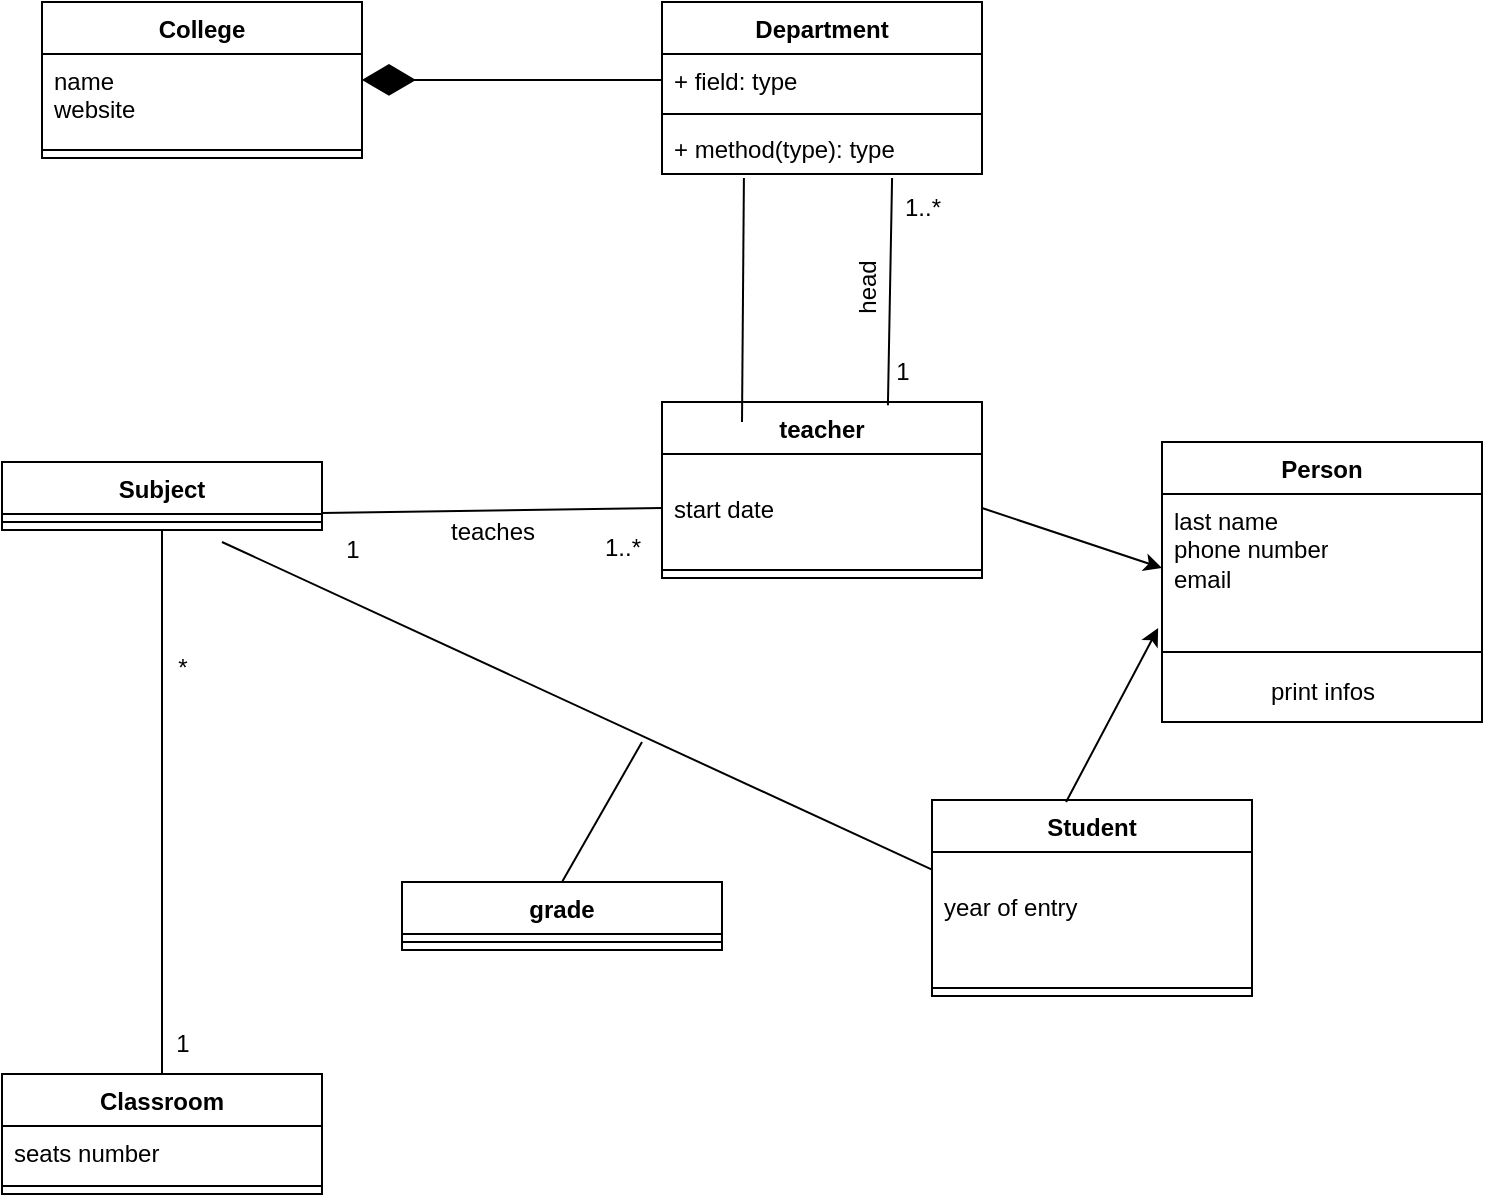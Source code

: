 <mxfile version="28.1.2">
  <diagram name="Page-1" id="xvPBmqi-bdOdsFOIzNCT">
    <mxGraphModel dx="1186" dy="916" grid="1" gridSize="10" guides="1" tooltips="1" connect="1" arrows="1" fold="1" page="1" pageScale="1" pageWidth="827" pageHeight="1169" math="0" shadow="0">
      <root>
        <mxCell id="0" />
        <mxCell id="1" parent="0" />
        <mxCell id="vL4YIKalLjXWXZE0s1bz-1" value="College" style="swimlane;fontStyle=1;align=center;verticalAlign=top;childLayout=stackLayout;horizontal=1;startSize=26;horizontalStack=0;resizeParent=1;resizeParentMax=0;resizeLast=0;collapsible=1;marginBottom=0;whiteSpace=wrap;html=1;" parent="1" vertex="1">
          <mxGeometry x="80" y="200" width="160" height="78" as="geometry" />
        </mxCell>
        <mxCell id="vL4YIKalLjXWXZE0s1bz-2" value="name&lt;div&gt;website&lt;/div&gt;" style="text;strokeColor=none;fillColor=none;align=left;verticalAlign=top;spacingLeft=4;spacingRight=4;overflow=hidden;rotatable=0;points=[[0,0.5],[1,0.5]];portConstraint=eastwest;whiteSpace=wrap;html=1;" parent="vL4YIKalLjXWXZE0s1bz-1" vertex="1">
          <mxGeometry y="26" width="160" height="44" as="geometry" />
        </mxCell>
        <mxCell id="vL4YIKalLjXWXZE0s1bz-3" value="" style="line;strokeWidth=1;fillColor=none;align=left;verticalAlign=middle;spacingTop=-1;spacingLeft=3;spacingRight=3;rotatable=0;labelPosition=right;points=[];portConstraint=eastwest;strokeColor=inherit;" parent="vL4YIKalLjXWXZE0s1bz-1" vertex="1">
          <mxGeometry y="70" width="160" height="8" as="geometry" />
        </mxCell>
        <mxCell id="vL4YIKalLjXWXZE0s1bz-5" value="Department" style="swimlane;fontStyle=1;align=center;verticalAlign=top;childLayout=stackLayout;horizontal=1;startSize=26;horizontalStack=0;resizeParent=1;resizeParentMax=0;resizeLast=0;collapsible=1;marginBottom=0;whiteSpace=wrap;html=1;" parent="1" vertex="1">
          <mxGeometry x="390" y="200" width="160" height="86" as="geometry" />
        </mxCell>
        <mxCell id="vL4YIKalLjXWXZE0s1bz-6" value="+ field: type" style="text;strokeColor=none;fillColor=none;align=left;verticalAlign=top;spacingLeft=4;spacingRight=4;overflow=hidden;rotatable=0;points=[[0,0.5],[1,0.5]];portConstraint=eastwest;whiteSpace=wrap;html=1;" parent="vL4YIKalLjXWXZE0s1bz-5" vertex="1">
          <mxGeometry y="26" width="160" height="26" as="geometry" />
        </mxCell>
        <mxCell id="vL4YIKalLjXWXZE0s1bz-7" value="" style="line;strokeWidth=1;fillColor=none;align=left;verticalAlign=middle;spacingTop=-1;spacingLeft=3;spacingRight=3;rotatable=0;labelPosition=right;points=[];portConstraint=eastwest;strokeColor=inherit;" parent="vL4YIKalLjXWXZE0s1bz-5" vertex="1">
          <mxGeometry y="52" width="160" height="8" as="geometry" />
        </mxCell>
        <mxCell id="vL4YIKalLjXWXZE0s1bz-8" value="+ method(type): type" style="text;strokeColor=none;fillColor=none;align=left;verticalAlign=top;spacingLeft=4;spacingRight=4;overflow=hidden;rotatable=0;points=[[0,0.5],[1,0.5]];portConstraint=eastwest;whiteSpace=wrap;html=1;" parent="vL4YIKalLjXWXZE0s1bz-5" vertex="1">
          <mxGeometry y="60" width="160" height="26" as="geometry" />
        </mxCell>
        <mxCell id="vL4YIKalLjXWXZE0s1bz-9" value="" style="endArrow=diamondThin;endFill=1;endSize=24;html=1;rounded=0;entryX=1;entryY=0.295;entryDx=0;entryDy=0;entryPerimeter=0;exitX=0;exitY=0.5;exitDx=0;exitDy=0;" parent="1" source="vL4YIKalLjXWXZE0s1bz-6" target="vL4YIKalLjXWXZE0s1bz-2" edge="1">
          <mxGeometry width="160" relative="1" as="geometry">
            <mxPoint x="330" y="470" as="sourcePoint" />
            <mxPoint x="490" y="470" as="targetPoint" />
          </mxGeometry>
        </mxCell>
        <mxCell id="vL4YIKalLjXWXZE0s1bz-10" value="teacher" style="swimlane;fontStyle=1;align=center;verticalAlign=top;childLayout=stackLayout;horizontal=1;startSize=26;horizontalStack=0;resizeParent=1;resizeParentMax=0;resizeLast=0;collapsible=1;marginBottom=0;whiteSpace=wrap;html=1;" parent="1" vertex="1">
          <mxGeometry x="390" y="400" width="160" height="88" as="geometry" />
        </mxCell>
        <mxCell id="vL4YIKalLjXWXZE0s1bz-11" value="&lt;br&gt;&lt;div&gt;start date&lt;/div&gt;" style="text;strokeColor=none;fillColor=none;align=left;verticalAlign=top;spacingLeft=4;spacingRight=4;overflow=hidden;rotatable=0;points=[[0,0.5],[1,0.5]];portConstraint=eastwest;whiteSpace=wrap;html=1;" parent="vL4YIKalLjXWXZE0s1bz-10" vertex="1">
          <mxGeometry y="26" width="160" height="54" as="geometry" />
        </mxCell>
        <mxCell id="vL4YIKalLjXWXZE0s1bz-12" value="" style="line;strokeWidth=1;fillColor=none;align=left;verticalAlign=middle;spacingTop=-1;spacingLeft=3;spacingRight=3;rotatable=0;labelPosition=right;points=[];portConstraint=eastwest;strokeColor=inherit;" parent="vL4YIKalLjXWXZE0s1bz-10" vertex="1">
          <mxGeometry y="80" width="160" height="8" as="geometry" />
        </mxCell>
        <mxCell id="vL4YIKalLjXWXZE0s1bz-15" value="" style="endArrow=none;html=1;rounded=0;entryX=0.719;entryY=1.077;entryDx=0;entryDy=0;entryPerimeter=0;exitX=0.706;exitY=0.019;exitDx=0;exitDy=0;exitPerimeter=0;" parent="1" source="vL4YIKalLjXWXZE0s1bz-10" target="vL4YIKalLjXWXZE0s1bz-8" edge="1">
          <mxGeometry width="50" height="50" relative="1" as="geometry">
            <mxPoint x="390" y="500" as="sourcePoint" />
            <mxPoint x="440" y="450" as="targetPoint" />
          </mxGeometry>
        </mxCell>
        <mxCell id="vL4YIKalLjXWXZE0s1bz-16" value="head&lt;div&gt;&lt;br&gt;&lt;/div&gt;" style="text;html=1;align=center;verticalAlign=middle;resizable=0;points=[];autosize=1;strokeColor=none;fillColor=none;rotation=270;" parent="1" vertex="1">
          <mxGeometry x="475" y="323" width="50" height="40" as="geometry" />
        </mxCell>
        <mxCell id="vL4YIKalLjXWXZE0s1bz-17" value="1" style="text;html=1;align=center;verticalAlign=middle;resizable=0;points=[];autosize=1;strokeColor=none;fillColor=none;" parent="1" vertex="1">
          <mxGeometry x="495" y="370" width="30" height="30" as="geometry" />
        </mxCell>
        <mxCell id="vL4YIKalLjXWXZE0s1bz-18" value="1..*" style="text;html=1;align=center;verticalAlign=middle;resizable=0;points=[];autosize=1;strokeColor=none;fillColor=none;" parent="1" vertex="1">
          <mxGeometry x="500" y="288" width="40" height="30" as="geometry" />
        </mxCell>
        <mxCell id="vL4YIKalLjXWXZE0s1bz-19" value="Subject" style="swimlane;fontStyle=1;align=center;verticalAlign=top;childLayout=stackLayout;horizontal=1;startSize=26;horizontalStack=0;resizeParent=1;resizeParentMax=0;resizeLast=0;collapsible=1;marginBottom=0;whiteSpace=wrap;html=1;" parent="1" vertex="1">
          <mxGeometry x="60" y="430" width="160" height="34" as="geometry" />
        </mxCell>
        <mxCell id="vL4YIKalLjXWXZE0s1bz-21" value="" style="line;strokeWidth=1;fillColor=none;align=left;verticalAlign=middle;spacingTop=-1;spacingLeft=3;spacingRight=3;rotatable=0;labelPosition=right;points=[];portConstraint=eastwest;strokeColor=inherit;" parent="vL4YIKalLjXWXZE0s1bz-19" vertex="1">
          <mxGeometry y="26" width="160" height="8" as="geometry" />
        </mxCell>
        <mxCell id="vL4YIKalLjXWXZE0s1bz-23" value="" style="endArrow=none;html=1;rounded=0;exitX=1;exitY=0.75;exitDx=0;exitDy=0;entryX=0;entryY=0.5;entryDx=0;entryDy=0;" parent="1" source="vL4YIKalLjXWXZE0s1bz-19" target="vL4YIKalLjXWXZE0s1bz-11" edge="1">
          <mxGeometry width="50" height="50" relative="1" as="geometry">
            <mxPoint x="220" y="483" as="sourcePoint" />
            <mxPoint x="390" y="500" as="targetPoint" />
          </mxGeometry>
        </mxCell>
        <mxCell id="vL4YIKalLjXWXZE0s1bz-24" value="teaches" style="text;html=1;align=center;verticalAlign=middle;resizable=0;points=[];autosize=1;strokeColor=none;fillColor=none;" parent="1" vertex="1">
          <mxGeometry x="270" y="450" width="70" height="30" as="geometry" />
        </mxCell>
        <mxCell id="vL4YIKalLjXWXZE0s1bz-25" value="1" style="text;html=1;align=center;verticalAlign=middle;resizable=0;points=[];autosize=1;strokeColor=none;fillColor=none;" parent="1" vertex="1">
          <mxGeometry x="220" y="459" width="30" height="30" as="geometry" />
        </mxCell>
        <mxCell id="vL4YIKalLjXWXZE0s1bz-26" value="1..*" style="text;html=1;align=center;verticalAlign=middle;resizable=0;points=[];autosize=1;strokeColor=none;fillColor=none;" parent="1" vertex="1">
          <mxGeometry x="350" y="458" width="40" height="30" as="geometry" />
        </mxCell>
        <mxCell id="vL4YIKalLjXWXZE0s1bz-27" value="Classroom" style="swimlane;fontStyle=1;align=center;verticalAlign=top;childLayout=stackLayout;horizontal=1;startSize=26;horizontalStack=0;resizeParent=1;resizeParentMax=0;resizeLast=0;collapsible=1;marginBottom=0;whiteSpace=wrap;html=1;" parent="1" vertex="1">
          <mxGeometry x="60" y="736" width="160" height="60" as="geometry" />
        </mxCell>
        <mxCell id="vL4YIKalLjXWXZE0s1bz-28" value="seats number" style="text;strokeColor=none;fillColor=none;align=left;verticalAlign=top;spacingLeft=4;spacingRight=4;overflow=hidden;rotatable=0;points=[[0,0.5],[1,0.5]];portConstraint=eastwest;whiteSpace=wrap;html=1;" parent="vL4YIKalLjXWXZE0s1bz-27" vertex="1">
          <mxGeometry y="26" width="160" height="26" as="geometry" />
        </mxCell>
        <mxCell id="vL4YIKalLjXWXZE0s1bz-29" value="" style="line;strokeWidth=1;fillColor=none;align=left;verticalAlign=middle;spacingTop=-1;spacingLeft=3;spacingRight=3;rotatable=0;labelPosition=right;points=[];portConstraint=eastwest;strokeColor=inherit;" parent="vL4YIKalLjXWXZE0s1bz-27" vertex="1">
          <mxGeometry y="52" width="160" height="8" as="geometry" />
        </mxCell>
        <mxCell id="vL4YIKalLjXWXZE0s1bz-31" value="" style="endArrow=none;html=1;rounded=0;exitX=0.5;exitY=0;exitDx=0;exitDy=0;entryX=0.5;entryY=1;entryDx=0;entryDy=0;" parent="1" source="vL4YIKalLjXWXZE0s1bz-27" target="vL4YIKalLjXWXZE0s1bz-19" edge="1">
          <mxGeometry width="50" height="50" relative="1" as="geometry">
            <mxPoint x="110" y="600" as="sourcePoint" />
            <mxPoint x="135" y="545" as="targetPoint" />
          </mxGeometry>
        </mxCell>
        <mxCell id="vL4YIKalLjXWXZE0s1bz-32" value="1" style="text;html=1;align=center;verticalAlign=middle;resizable=0;points=[];autosize=1;strokeColor=none;fillColor=none;" parent="1" vertex="1">
          <mxGeometry x="135" y="706" width="30" height="30" as="geometry" />
        </mxCell>
        <mxCell id="vL4YIKalLjXWXZE0s1bz-33" value="*" style="text;html=1;align=center;verticalAlign=middle;resizable=0;points=[];autosize=1;strokeColor=none;fillColor=none;" parent="1" vertex="1">
          <mxGeometry x="135" y="518" width="30" height="30" as="geometry" />
        </mxCell>
        <mxCell id="vL4YIKalLjXWXZE0s1bz-34" value="Student" style="swimlane;fontStyle=1;align=center;verticalAlign=top;childLayout=stackLayout;horizontal=1;startSize=26;horizontalStack=0;resizeParent=1;resizeParentMax=0;resizeLast=0;collapsible=1;marginBottom=0;whiteSpace=wrap;html=1;" parent="1" vertex="1">
          <mxGeometry x="525" y="599" width="160" height="98" as="geometry" />
        </mxCell>
        <mxCell id="vL4YIKalLjXWXZE0s1bz-35" value="&lt;span style=&quot;background-color: transparent; color: light-dark(rgb(0, 0, 0), rgb(255, 255, 255));&quot;&gt;&amp;nbsp;&lt;/span&gt;&lt;div&gt;year of entry&lt;/div&gt;&lt;div&gt;&lt;br&gt;&lt;/div&gt;" style="text;strokeColor=none;fillColor=none;align=left;verticalAlign=top;spacingLeft=4;spacingRight=4;overflow=hidden;rotatable=0;points=[[0,0.5],[1,0.5]];portConstraint=eastwest;whiteSpace=wrap;html=1;" parent="vL4YIKalLjXWXZE0s1bz-34" vertex="1">
          <mxGeometry y="26" width="160" height="64" as="geometry" />
        </mxCell>
        <mxCell id="vL4YIKalLjXWXZE0s1bz-36" value="" style="line;strokeWidth=1;fillColor=none;align=left;verticalAlign=middle;spacingTop=-1;spacingLeft=3;spacingRight=3;rotatable=0;labelPosition=right;points=[];portConstraint=eastwest;strokeColor=inherit;" parent="vL4YIKalLjXWXZE0s1bz-34" vertex="1">
          <mxGeometry y="90" width="160" height="8" as="geometry" />
        </mxCell>
        <mxCell id="vL4YIKalLjXWXZE0s1bz-38" value="" style="endArrow=none;html=1;rounded=0;entryX=0;entryY=0.138;entryDx=0;entryDy=0;entryPerimeter=0;" parent="1" target="vL4YIKalLjXWXZE0s1bz-35" edge="1">
          <mxGeometry width="50" height="50" relative="1" as="geometry">
            <mxPoint x="170" y="470" as="sourcePoint" />
            <mxPoint x="440" y="450" as="targetPoint" />
          </mxGeometry>
        </mxCell>
        <mxCell id="vL4YIKalLjXWXZE0s1bz-39" value="grade&lt;div&gt;&lt;br&gt;&lt;/div&gt;" style="swimlane;fontStyle=1;align=center;verticalAlign=top;childLayout=stackLayout;horizontal=1;startSize=26;horizontalStack=0;resizeParent=1;resizeParentMax=0;resizeLast=0;collapsible=1;marginBottom=0;whiteSpace=wrap;html=1;" parent="1" vertex="1">
          <mxGeometry x="260" y="640" width="160" height="34" as="geometry" />
        </mxCell>
        <mxCell id="vL4YIKalLjXWXZE0s1bz-41" value="" style="line;strokeWidth=1;fillColor=none;align=left;verticalAlign=middle;spacingTop=-1;spacingLeft=3;spacingRight=3;rotatable=0;labelPosition=right;points=[];portConstraint=eastwest;strokeColor=inherit;" parent="vL4YIKalLjXWXZE0s1bz-39" vertex="1">
          <mxGeometry y="26" width="160" height="8" as="geometry" />
        </mxCell>
        <mxCell id="vL4YIKalLjXWXZE0s1bz-43" value="" style="endArrow=none;html=1;rounded=0;exitX=0.5;exitY=0;exitDx=0;exitDy=0;" parent="1" source="vL4YIKalLjXWXZE0s1bz-39" edge="1">
          <mxGeometry width="50" height="50" relative="1" as="geometry">
            <mxPoint x="390" y="500" as="sourcePoint" />
            <mxPoint x="380" y="570" as="targetPoint" />
          </mxGeometry>
        </mxCell>
        <mxCell id="vL4YIKalLjXWXZE0s1bz-44" value="Person" style="swimlane;fontStyle=1;align=center;verticalAlign=top;childLayout=stackLayout;horizontal=1;startSize=26;horizontalStack=0;resizeParent=1;resizeParentMax=0;resizeLast=0;collapsible=1;marginBottom=0;whiteSpace=wrap;html=1;" parent="1" vertex="1">
          <mxGeometry x="640" y="420" width="160" height="140" as="geometry" />
        </mxCell>
        <mxCell id="vL4YIKalLjXWXZE0s1bz-45" value="last name&lt;div&gt;phone number&lt;/div&gt;&lt;div&gt;email&lt;/div&gt;&lt;div&gt;&lt;br&gt;&lt;/div&gt;" style="text;strokeColor=none;fillColor=none;align=left;verticalAlign=top;spacingLeft=4;spacingRight=4;overflow=hidden;rotatable=0;points=[[0,0.5],[1,0.5]];portConstraint=eastwest;whiteSpace=wrap;html=1;" parent="vL4YIKalLjXWXZE0s1bz-44" vertex="1">
          <mxGeometry y="26" width="160" height="74" as="geometry" />
        </mxCell>
        <mxCell id="vL4YIKalLjXWXZE0s1bz-46" value="" style="line;strokeWidth=1;fillColor=none;align=left;verticalAlign=middle;spacingTop=-1;spacingLeft=3;spacingRight=3;rotatable=0;labelPosition=right;points=[];portConstraint=eastwest;strokeColor=inherit;" parent="vL4YIKalLjXWXZE0s1bz-44" vertex="1">
          <mxGeometry y="100" width="160" height="10" as="geometry" />
        </mxCell>
        <mxCell id="vL4YIKalLjXWXZE0s1bz-53" value="print infos" style="text;html=1;align=center;verticalAlign=middle;resizable=0;points=[];autosize=1;strokeColor=none;fillColor=none;" parent="vL4YIKalLjXWXZE0s1bz-44" vertex="1">
          <mxGeometry y="110" width="160" height="30" as="geometry" />
        </mxCell>
        <mxCell id="vL4YIKalLjXWXZE0s1bz-51" value="" style="endArrow=classic;html=1;rounded=0;exitX=1;exitY=0.5;exitDx=0;exitDy=0;entryX=0;entryY=0.5;entryDx=0;entryDy=0;" parent="1" source="vL4YIKalLjXWXZE0s1bz-11" target="vL4YIKalLjXWXZE0s1bz-45" edge="1">
          <mxGeometry width="50" height="50" relative="1" as="geometry">
            <mxPoint x="540" y="558" as="sourcePoint" />
            <mxPoint x="590" y="508" as="targetPoint" />
          </mxGeometry>
        </mxCell>
        <mxCell id="vL4YIKalLjXWXZE0s1bz-52" value="" style="endArrow=classic;html=1;rounded=0;exitX=0.419;exitY=0.01;exitDx=0;exitDy=0;entryX=-0.012;entryY=0.905;entryDx=0;entryDy=0;exitPerimeter=0;entryPerimeter=0;" parent="1" source="vL4YIKalLjXWXZE0s1bz-34" target="vL4YIKalLjXWXZE0s1bz-45" edge="1">
          <mxGeometry width="50" height="50" relative="1" as="geometry">
            <mxPoint x="580" y="540" as="sourcePoint" />
            <mxPoint x="670" y="570" as="targetPoint" />
          </mxGeometry>
        </mxCell>
        <mxCell id="GQezJP09HeVD09uuhfRy-1" value="" style="endArrow=none;html=1;rounded=0;entryX=0.256;entryY=1.077;entryDx=0;entryDy=0;entryPerimeter=0;exitX=0.25;exitY=0.114;exitDx=0;exitDy=0;exitPerimeter=0;" edge="1" parent="1" source="vL4YIKalLjXWXZE0s1bz-10" target="vL4YIKalLjXWXZE0s1bz-8">
          <mxGeometry width="50" height="50" relative="1" as="geometry">
            <mxPoint x="390" y="500" as="sourcePoint" />
            <mxPoint x="440" y="450" as="targetPoint" />
          </mxGeometry>
        </mxCell>
      </root>
    </mxGraphModel>
  </diagram>
</mxfile>
